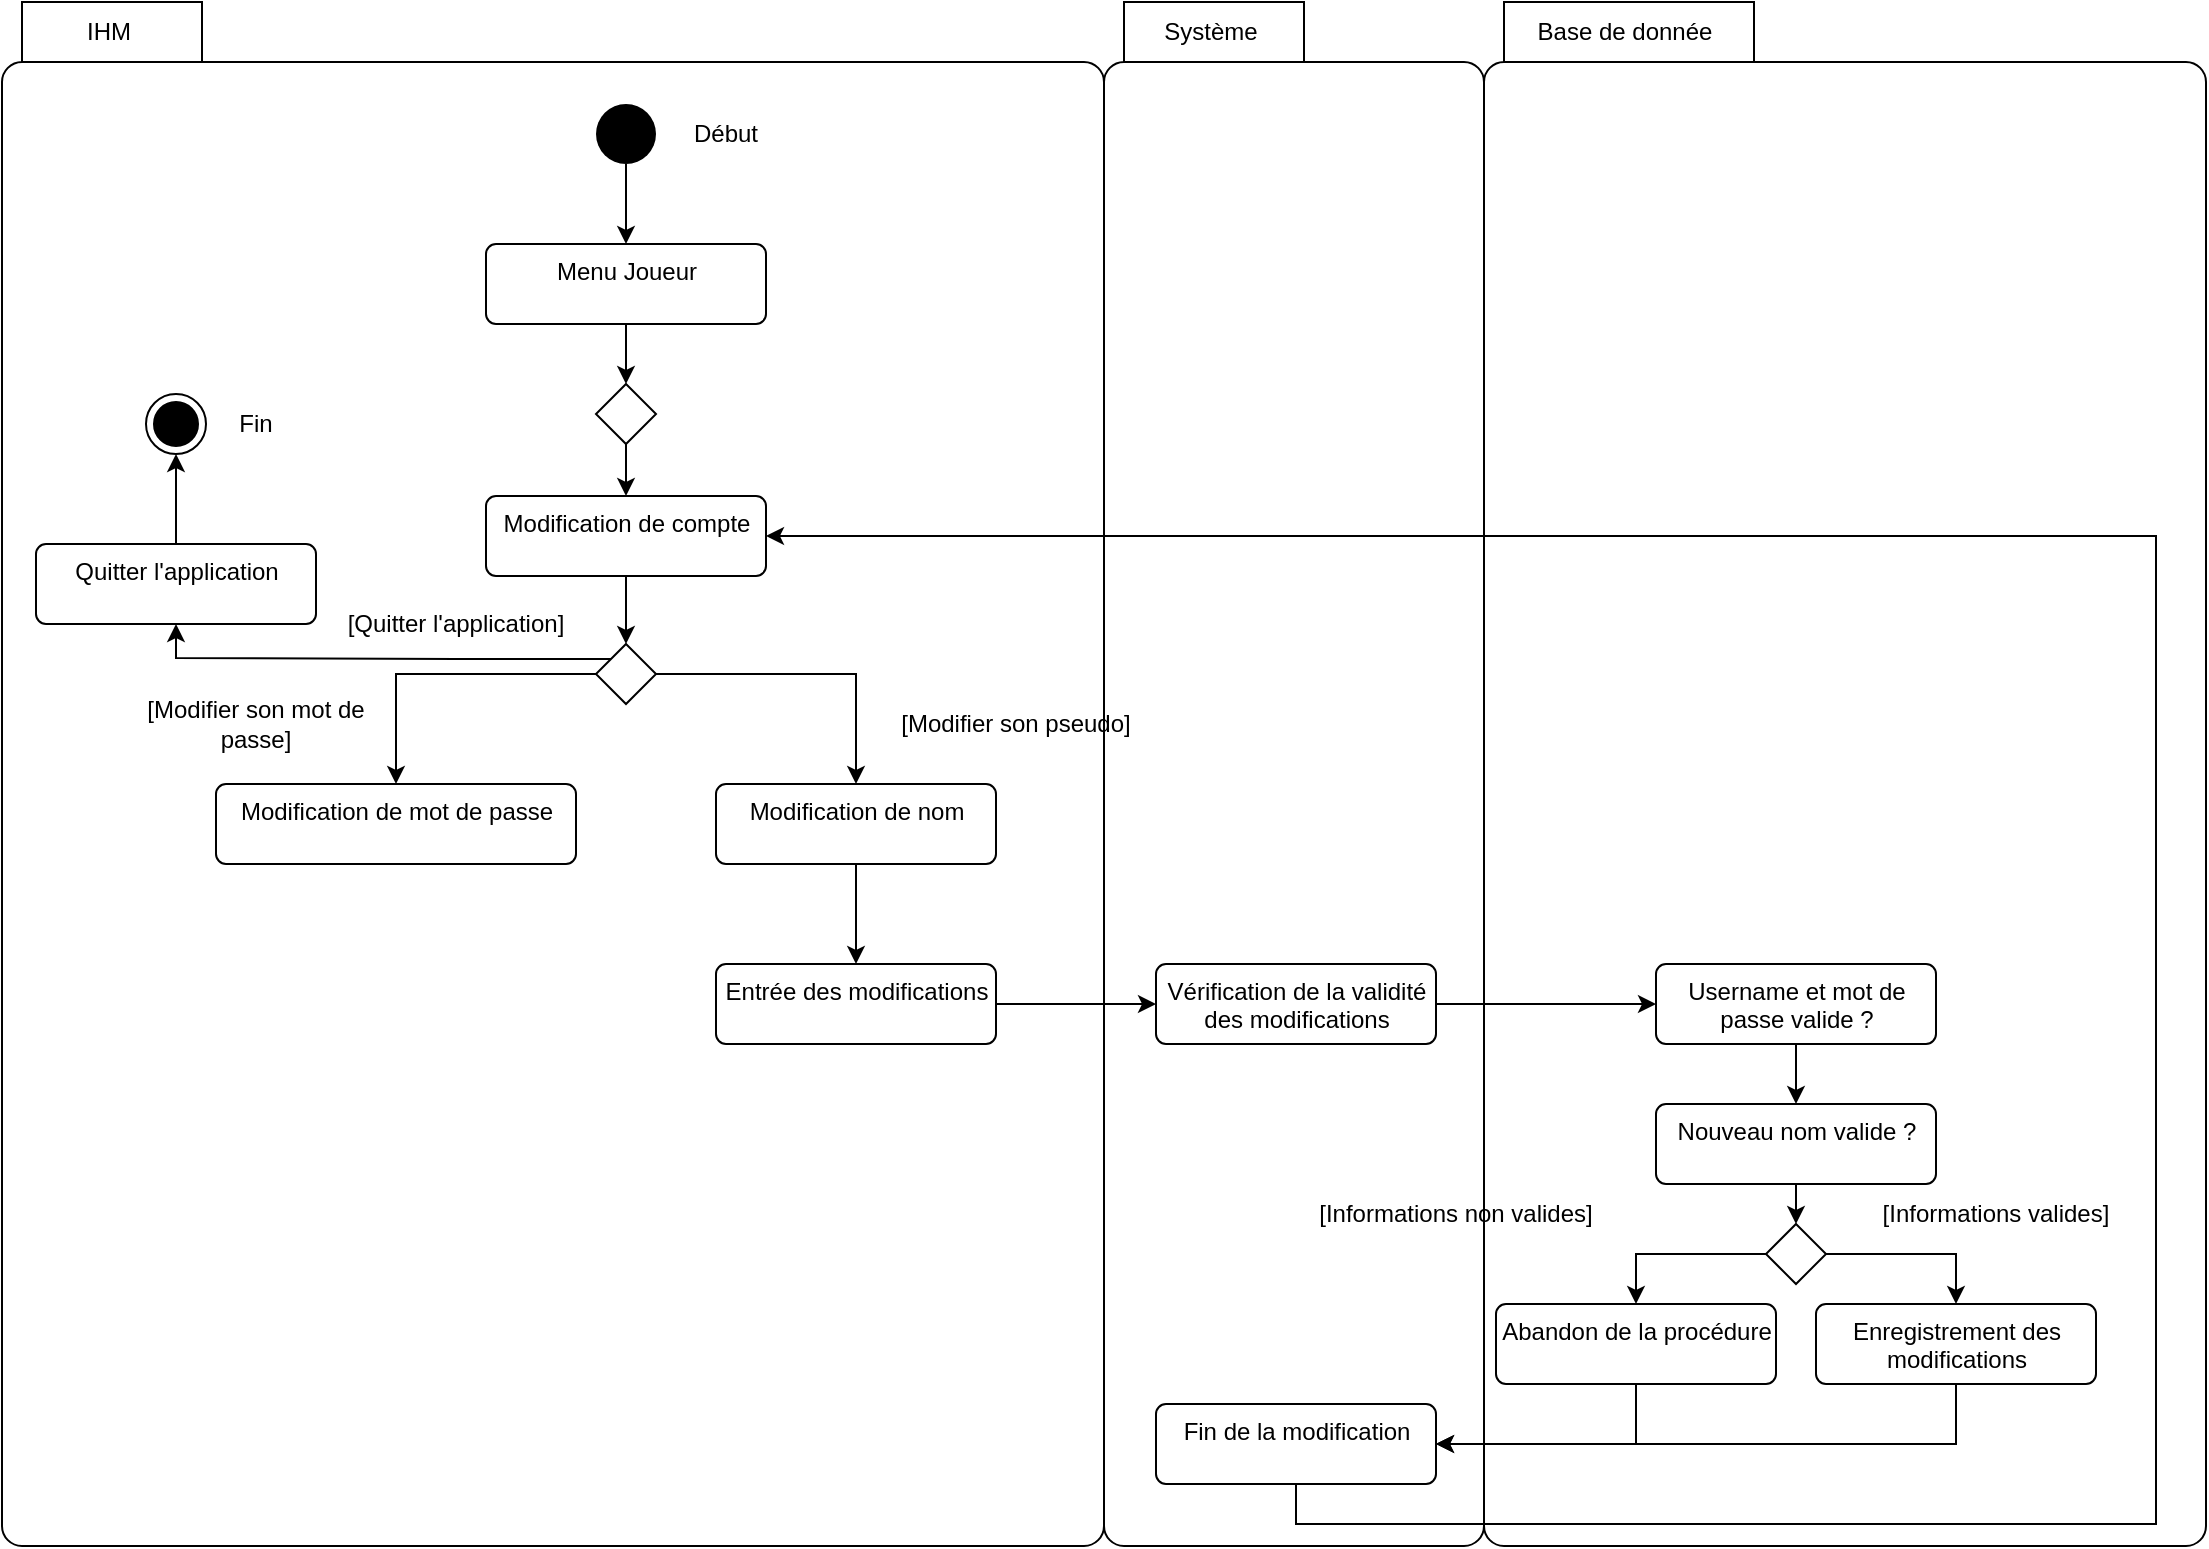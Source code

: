 <mxfile version="13.10.2" type="gitlab">
  <diagram id="Sll5dSHrsV0MRFPY7NqF" name="Page-1">
    <mxGraphModel dx="1567" dy="920" grid="0" gridSize="10" guides="1" tooltips="1" connect="1" arrows="1" fold="1" page="1" pageScale="1" pageWidth="1169" pageHeight="827" background="#ffffff" math="0" shadow="0">
      <root>
        <mxCell id="0" />
        <mxCell id="1" parent="0" />
        <mxCell id="KS88PvmG6vzp9nZw0xuQ-55" value="Base de donnée" style="shape=folder;align=center;verticalAlign=middle;fontStyle=0;tabWidth=135;tabHeight=30;tabPosition=left;html=1;boundedLbl=1;labelInHeader=1;rounded=1;absoluteArcSize=1;arcSize=10;" vertex="1" parent="1">
          <mxGeometry x="775" y="30" width="361" height="772" as="geometry" />
        </mxCell>
        <mxCell id="KS88PvmG6vzp9nZw0xuQ-54" value="Système" style="shape=folder;align=center;verticalAlign=middle;fontStyle=0;tabWidth=100;tabHeight=30;tabPosition=left;html=1;boundedLbl=1;labelInHeader=1;rounded=1;absoluteArcSize=1;arcSize=10;" vertex="1" parent="1">
          <mxGeometry x="585" y="30" width="190" height="772" as="geometry" />
        </mxCell>
        <mxCell id="KS88PvmG6vzp9nZw0xuQ-53" value="IHM" style="shape=folder;align=center;verticalAlign=middle;fontStyle=0;tabWidth=100;tabHeight=30;tabPosition=left;html=1;boundedLbl=1;labelInHeader=1;rounded=1;absoluteArcSize=1;arcSize=10;" vertex="1" parent="1">
          <mxGeometry x="34" y="30" width="551" height="772" as="geometry" />
        </mxCell>
        <mxCell id="KS88PvmG6vzp9nZw0xuQ-3" style="edgeStyle=orthogonalEdgeStyle;rounded=0;orthogonalLoop=1;jettySize=auto;html=1;exitX=0.5;exitY=1;exitDx=0;exitDy=0;" edge="1" parent="1" source="KS88PvmG6vzp9nZw0xuQ-1" target="KS88PvmG6vzp9nZw0xuQ-2">
          <mxGeometry relative="1" as="geometry" />
        </mxCell>
        <mxCell id="KS88PvmG6vzp9nZw0xuQ-1" value="" style="ellipse;fillColor=#000000;strokeColor=none;" vertex="1" parent="1">
          <mxGeometry x="331" y="81" width="30" height="30" as="geometry" />
        </mxCell>
        <mxCell id="KS88PvmG6vzp9nZw0xuQ-6" style="edgeStyle=orthogonalEdgeStyle;rounded=0;orthogonalLoop=1;jettySize=auto;html=1;exitX=0.5;exitY=1;exitDx=0;exitDy=0;entryX=0.5;entryY=0;entryDx=0;entryDy=0;" edge="1" parent="1" source="KS88PvmG6vzp9nZw0xuQ-2" target="KS88PvmG6vzp9nZw0xuQ-5">
          <mxGeometry relative="1" as="geometry" />
        </mxCell>
        <mxCell id="KS88PvmG6vzp9nZw0xuQ-2" value="Menu Joueur" style="html=1;align=center;verticalAlign=top;rounded=1;absoluteArcSize=1;arcSize=10;dashed=0;" vertex="1" parent="1">
          <mxGeometry x="276" y="151" width="140" height="40" as="geometry" />
        </mxCell>
        <mxCell id="KS88PvmG6vzp9nZw0xuQ-9" style="edgeStyle=orthogonalEdgeStyle;rounded=0;orthogonalLoop=1;jettySize=auto;html=1;exitX=0.5;exitY=1;exitDx=0;exitDy=0;entryX=0.5;entryY=0;entryDx=0;entryDy=0;" edge="1" parent="1" source="KS88PvmG6vzp9nZw0xuQ-4" target="KS88PvmG6vzp9nZw0xuQ-8">
          <mxGeometry relative="1" as="geometry" />
        </mxCell>
        <mxCell id="KS88PvmG6vzp9nZw0xuQ-4" value="Modification de compte" style="html=1;align=center;verticalAlign=top;rounded=1;absoluteArcSize=1;arcSize=10;dashed=0;" vertex="1" parent="1">
          <mxGeometry x="276" y="277" width="140" height="40" as="geometry" />
        </mxCell>
        <mxCell id="KS88PvmG6vzp9nZw0xuQ-7" style="edgeStyle=orthogonalEdgeStyle;rounded=0;orthogonalLoop=1;jettySize=auto;html=1;exitX=0.5;exitY=1;exitDx=0;exitDy=0;" edge="1" parent="1" source="KS88PvmG6vzp9nZw0xuQ-5" target="KS88PvmG6vzp9nZw0xuQ-4">
          <mxGeometry relative="1" as="geometry" />
        </mxCell>
        <mxCell id="KS88PvmG6vzp9nZw0xuQ-5" value="" style="rhombus;" vertex="1" parent="1">
          <mxGeometry x="331" y="221" width="30" height="30" as="geometry" />
        </mxCell>
        <mxCell id="KS88PvmG6vzp9nZw0xuQ-11" style="edgeStyle=orthogonalEdgeStyle;rounded=0;orthogonalLoop=1;jettySize=auto;html=1;exitX=1;exitY=0.5;exitDx=0;exitDy=0;entryX=0.5;entryY=0;entryDx=0;entryDy=0;" edge="1" parent="1" source="KS88PvmG6vzp9nZw0xuQ-8" target="KS88PvmG6vzp9nZw0xuQ-10">
          <mxGeometry relative="1" as="geometry" />
        </mxCell>
        <mxCell id="KS88PvmG6vzp9nZw0xuQ-13" style="edgeStyle=orthogonalEdgeStyle;rounded=0;orthogonalLoop=1;jettySize=auto;html=1;exitX=0;exitY=0.5;exitDx=0;exitDy=0;entryX=0.5;entryY=0;entryDx=0;entryDy=0;" edge="1" parent="1" source="KS88PvmG6vzp9nZw0xuQ-8" target="KS88PvmG6vzp9nZw0xuQ-12">
          <mxGeometry relative="1" as="geometry" />
        </mxCell>
        <mxCell id="KS88PvmG6vzp9nZw0xuQ-41" style="edgeStyle=orthogonalEdgeStyle;rounded=0;orthogonalLoop=1;jettySize=auto;html=1;exitX=0;exitY=0;exitDx=0;exitDy=0;entryX=0.5;entryY=1;entryDx=0;entryDy=0;" edge="1" parent="1" source="KS88PvmG6vzp9nZw0xuQ-8" target="KS88PvmG6vzp9nZw0xuQ-37">
          <mxGeometry relative="1" as="geometry">
            <Array as="points">
              <mxPoint x="261" y="358" />
              <mxPoint x="121" y="358" />
            </Array>
          </mxGeometry>
        </mxCell>
        <mxCell id="KS88PvmG6vzp9nZw0xuQ-8" value="" style="rhombus;" vertex="1" parent="1">
          <mxGeometry x="331" y="351" width="30" height="30" as="geometry" />
        </mxCell>
        <mxCell id="KS88PvmG6vzp9nZw0xuQ-15" style="edgeStyle=orthogonalEdgeStyle;rounded=0;orthogonalLoop=1;jettySize=auto;html=1;exitX=0.5;exitY=1;exitDx=0;exitDy=0;entryX=0.5;entryY=0;entryDx=0;entryDy=0;" edge="1" parent="1" source="KS88PvmG6vzp9nZw0xuQ-10" target="KS88PvmG6vzp9nZw0xuQ-14">
          <mxGeometry relative="1" as="geometry" />
        </mxCell>
        <mxCell id="KS88PvmG6vzp9nZw0xuQ-10" value="Modification de nom" style="html=1;align=center;verticalAlign=top;rounded=1;absoluteArcSize=1;arcSize=10;dashed=0;" vertex="1" parent="1">
          <mxGeometry x="391" y="421" width="140" height="40" as="geometry" />
        </mxCell>
        <mxCell id="KS88PvmG6vzp9nZw0xuQ-12" value="Modification de mot de passe" style="html=1;align=center;verticalAlign=top;rounded=1;absoluteArcSize=1;arcSize=10;dashed=0;" vertex="1" parent="1">
          <mxGeometry x="141" y="421" width="180" height="40" as="geometry" />
        </mxCell>
        <mxCell id="KS88PvmG6vzp9nZw0xuQ-16" style="edgeStyle=orthogonalEdgeStyle;rounded=0;orthogonalLoop=1;jettySize=auto;html=1;exitX=1;exitY=0.5;exitDx=0;exitDy=0;" edge="1" parent="1" source="KS88PvmG6vzp9nZw0xuQ-14">
          <mxGeometry relative="1" as="geometry">
            <mxPoint x="611" y="531" as="targetPoint" />
          </mxGeometry>
        </mxCell>
        <mxCell id="KS88PvmG6vzp9nZw0xuQ-14" value="Entrée des modifications" style="html=1;align=center;verticalAlign=top;rounded=1;absoluteArcSize=1;arcSize=10;dashed=0;" vertex="1" parent="1">
          <mxGeometry x="391" y="511" width="140" height="40" as="geometry" />
        </mxCell>
        <mxCell id="KS88PvmG6vzp9nZw0xuQ-20" style="edgeStyle=orthogonalEdgeStyle;rounded=0;orthogonalLoop=1;jettySize=auto;html=1;exitX=1;exitY=0.5;exitDx=0;exitDy=0;entryX=0;entryY=0.5;entryDx=0;entryDy=0;" edge="1" parent="1" source="KS88PvmG6vzp9nZw0xuQ-17" target="KS88PvmG6vzp9nZw0xuQ-18">
          <mxGeometry relative="1" as="geometry" />
        </mxCell>
        <mxCell id="KS88PvmG6vzp9nZw0xuQ-17" value="Vérification de la validité&lt;br&gt;des modifications" style="html=1;align=center;verticalAlign=top;rounded=1;absoluteArcSize=1;arcSize=10;dashed=0;" vertex="1" parent="1">
          <mxGeometry x="611" y="511" width="140" height="40" as="geometry" />
        </mxCell>
        <mxCell id="KS88PvmG6vzp9nZw0xuQ-21" style="edgeStyle=orthogonalEdgeStyle;rounded=0;orthogonalLoop=1;jettySize=auto;html=1;exitX=0.5;exitY=1;exitDx=0;exitDy=0;entryX=0.5;entryY=0;entryDx=0;entryDy=0;" edge="1" parent="1" source="KS88PvmG6vzp9nZw0xuQ-18" target="KS88PvmG6vzp9nZw0xuQ-19">
          <mxGeometry relative="1" as="geometry" />
        </mxCell>
        <mxCell id="KS88PvmG6vzp9nZw0xuQ-18" value="Username et mot de &lt;br&gt;passe valide ?" style="html=1;align=center;verticalAlign=top;rounded=1;absoluteArcSize=1;arcSize=10;dashed=0;" vertex="1" parent="1">
          <mxGeometry x="861" y="511" width="140" height="40" as="geometry" />
        </mxCell>
        <mxCell id="KS88PvmG6vzp9nZw0xuQ-31" style="edgeStyle=orthogonalEdgeStyle;rounded=0;orthogonalLoop=1;jettySize=auto;html=1;exitX=0.5;exitY=1;exitDx=0;exitDy=0;entryX=0.5;entryY=0;entryDx=0;entryDy=0;" edge="1" parent="1" source="KS88PvmG6vzp9nZw0xuQ-19" target="KS88PvmG6vzp9nZw0xuQ-30">
          <mxGeometry relative="1" as="geometry" />
        </mxCell>
        <mxCell id="KS88PvmG6vzp9nZw0xuQ-19" value="Nouveau nom valide ?" style="html=1;align=center;verticalAlign=top;rounded=1;absoluteArcSize=1;arcSize=10;dashed=0;" vertex="1" parent="1">
          <mxGeometry x="861" y="581" width="140" height="40" as="geometry" />
        </mxCell>
        <mxCell id="KS88PvmG6vzp9nZw0xuQ-35" style="edgeStyle=orthogonalEdgeStyle;rounded=0;orthogonalLoop=1;jettySize=auto;html=1;exitX=0.5;exitY=1;exitDx=0;exitDy=0;entryX=1;entryY=0.5;entryDx=0;entryDy=0;" edge="1" parent="1" source="KS88PvmG6vzp9nZw0xuQ-22" target="KS88PvmG6vzp9nZw0xuQ-24">
          <mxGeometry relative="1" as="geometry" />
        </mxCell>
        <mxCell id="KS88PvmG6vzp9nZw0xuQ-22" value="Enregistrement des &lt;br&gt;modifications" style="html=1;align=center;verticalAlign=top;rounded=1;absoluteArcSize=1;arcSize=10;dashed=0;" vertex="1" parent="1">
          <mxGeometry x="941" y="681" width="140" height="40" as="geometry" />
        </mxCell>
        <mxCell id="KS88PvmG6vzp9nZw0xuQ-26" style="edgeStyle=orthogonalEdgeStyle;rounded=0;orthogonalLoop=1;jettySize=auto;html=1;exitX=0.5;exitY=1;exitDx=0;exitDy=0;entryX=1;entryY=0.5;entryDx=0;entryDy=0;" edge="1" parent="1" source="KS88PvmG6vzp9nZw0xuQ-24" target="KS88PvmG6vzp9nZw0xuQ-4">
          <mxGeometry relative="1" as="geometry">
            <Array as="points">
              <mxPoint x="681" y="791" />
              <mxPoint x="1111" y="791" />
              <mxPoint x="1111" y="297" />
            </Array>
          </mxGeometry>
        </mxCell>
        <mxCell id="KS88PvmG6vzp9nZw0xuQ-24" value="Fin de la modification" style="html=1;align=center;verticalAlign=top;rounded=1;absoluteArcSize=1;arcSize=10;dashed=0;" vertex="1" parent="1">
          <mxGeometry x="611" y="731" width="140" height="40" as="geometry" />
        </mxCell>
        <mxCell id="KS88PvmG6vzp9nZw0xuQ-34" style="edgeStyle=orthogonalEdgeStyle;rounded=0;orthogonalLoop=1;jettySize=auto;html=1;exitX=0.5;exitY=1;exitDx=0;exitDy=0;entryX=1;entryY=0.5;entryDx=0;entryDy=0;" edge="1" parent="1" source="KS88PvmG6vzp9nZw0xuQ-27" target="KS88PvmG6vzp9nZw0xuQ-24">
          <mxGeometry relative="1" as="geometry" />
        </mxCell>
        <mxCell id="KS88PvmG6vzp9nZw0xuQ-27" value="Abandon de la procédure" style="html=1;align=center;verticalAlign=top;rounded=1;absoluteArcSize=1;arcSize=10;dashed=0;" vertex="1" parent="1">
          <mxGeometry x="781" y="681" width="140" height="40" as="geometry" />
        </mxCell>
        <mxCell id="KS88PvmG6vzp9nZw0xuQ-32" style="edgeStyle=orthogonalEdgeStyle;rounded=0;orthogonalLoop=1;jettySize=auto;html=1;exitX=1;exitY=0.5;exitDx=0;exitDy=0;entryX=0.5;entryY=0;entryDx=0;entryDy=0;" edge="1" parent="1" source="KS88PvmG6vzp9nZw0xuQ-30" target="KS88PvmG6vzp9nZw0xuQ-22">
          <mxGeometry relative="1" as="geometry" />
        </mxCell>
        <mxCell id="KS88PvmG6vzp9nZw0xuQ-33" style="edgeStyle=orthogonalEdgeStyle;rounded=0;orthogonalLoop=1;jettySize=auto;html=1;exitX=0;exitY=0.5;exitDx=0;exitDy=0;entryX=0.5;entryY=0;entryDx=0;entryDy=0;" edge="1" parent="1" source="KS88PvmG6vzp9nZw0xuQ-30" target="KS88PvmG6vzp9nZw0xuQ-27">
          <mxGeometry relative="1" as="geometry" />
        </mxCell>
        <mxCell id="KS88PvmG6vzp9nZw0xuQ-30" value="" style="rhombus;" vertex="1" parent="1">
          <mxGeometry x="916" y="641" width="30" height="30" as="geometry" />
        </mxCell>
        <mxCell id="KS88PvmG6vzp9nZw0xuQ-43" style="edgeStyle=orthogonalEdgeStyle;rounded=0;orthogonalLoop=1;jettySize=auto;html=1;exitX=0.5;exitY=0;exitDx=0;exitDy=0;entryX=0.5;entryY=1;entryDx=0;entryDy=0;" edge="1" parent="1" source="KS88PvmG6vzp9nZw0xuQ-37" target="KS88PvmG6vzp9nZw0xuQ-42">
          <mxGeometry relative="1" as="geometry" />
        </mxCell>
        <mxCell id="KS88PvmG6vzp9nZw0xuQ-37" value="Quitter l&#39;application" style="html=1;align=center;verticalAlign=top;rounded=1;absoluteArcSize=1;arcSize=10;dashed=0;" vertex="1" parent="1">
          <mxGeometry x="51" y="301" width="140" height="40" as="geometry" />
        </mxCell>
        <mxCell id="KS88PvmG6vzp9nZw0xuQ-42" value="" style="ellipse;html=1;shape=endState;fillColor=#000000;strokeColor=#000000;" vertex="1" parent="1">
          <mxGeometry x="106" y="226" width="30" height="30" as="geometry" />
        </mxCell>
        <mxCell id="KS88PvmG6vzp9nZw0xuQ-44" value="Début" style="text;html=1;strokeColor=none;fillColor=none;align=center;verticalAlign=middle;whiteSpace=wrap;rounded=0;" vertex="1" parent="1">
          <mxGeometry x="376" y="86" width="40" height="20" as="geometry" />
        </mxCell>
        <mxCell id="KS88PvmG6vzp9nZw0xuQ-45" value="Fin" style="text;html=1;strokeColor=none;fillColor=none;align=center;verticalAlign=middle;whiteSpace=wrap;rounded=0;" vertex="1" parent="1">
          <mxGeometry x="141" y="231" width="40" height="20" as="geometry" />
        </mxCell>
        <mxCell id="KS88PvmG6vzp9nZw0xuQ-47" value="[Modifier son mot de passe]" style="text;html=1;strokeColor=none;fillColor=none;align=center;verticalAlign=middle;whiteSpace=wrap;rounded=0;" vertex="1" parent="1">
          <mxGeometry x="91" y="381" width="140" height="20" as="geometry" />
        </mxCell>
        <mxCell id="KS88PvmG6vzp9nZw0xuQ-48" value="[Modifier son pseudo&lt;span style=&quot;color: rgba(0 , 0 , 0 , 0) ; font-family: monospace ; font-size: 0px&quot;&gt;%3CmxGraphModel%3E%3Croot%3E%3CmxCell%20id%3D%220%22%2F%3E%3CmxCell%20id%3D%221%22%20parent%3D%220%22%2F%3E%3CmxCell%20id%3D%222%22%20value%3D%22%5BModifier%20son%20mot%20de%20passe%5D%22%20style%3D%22text%3Bhtml%3D1%3BstrokeColor%3Dnone%3BfillColor%3Dnone%3Balign%3Dcenter%3BverticalAlign%3Dmiddle%3BwhiteSpace%3Dwrap%3Brounded%3D0%3B%22%20vertex%3D%221%22%20parent%3D%221%22%3E%3CmxGeometry%20x%3D%22170%22%20y%3D%22380%22%20width%3D%22140%22%20height%3D%2220%22%20as%3D%22geometry%22%2F%3E%3C%2FmxCell%3E%3C%2Froot%3E%3C%2FmxGraphModel%3E&lt;/span&gt;]" style="text;html=1;strokeColor=none;fillColor=none;align=center;verticalAlign=middle;whiteSpace=wrap;rounded=0;" vertex="1" parent="1">
          <mxGeometry x="471" y="381" width="140" height="20" as="geometry" />
        </mxCell>
        <mxCell id="KS88PvmG6vzp9nZw0xuQ-51" value="[Informations valides]" style="text;html=1;strokeColor=none;fillColor=none;align=center;verticalAlign=middle;whiteSpace=wrap;rounded=0;" vertex="1" parent="1">
          <mxGeometry x="961" y="626" width="140" height="20" as="geometry" />
        </mxCell>
        <mxCell id="KS88PvmG6vzp9nZw0xuQ-52" value="[Quitter l&#39;application]" style="text;html=1;strokeColor=none;fillColor=none;align=center;verticalAlign=middle;whiteSpace=wrap;rounded=0;" vertex="1" parent="1">
          <mxGeometry x="191" y="331" width="140" height="20" as="geometry" />
        </mxCell>
        <mxCell id="KS88PvmG6vzp9nZw0xuQ-49" value="[Informations non valides]" style="text;html=1;strokeColor=none;fillColor=none;align=center;verticalAlign=middle;whiteSpace=wrap;rounded=0;" vertex="1" parent="1">
          <mxGeometry x="691" y="626" width="140" height="20" as="geometry" />
        </mxCell>
      </root>
    </mxGraphModel>
  </diagram>
</mxfile>

